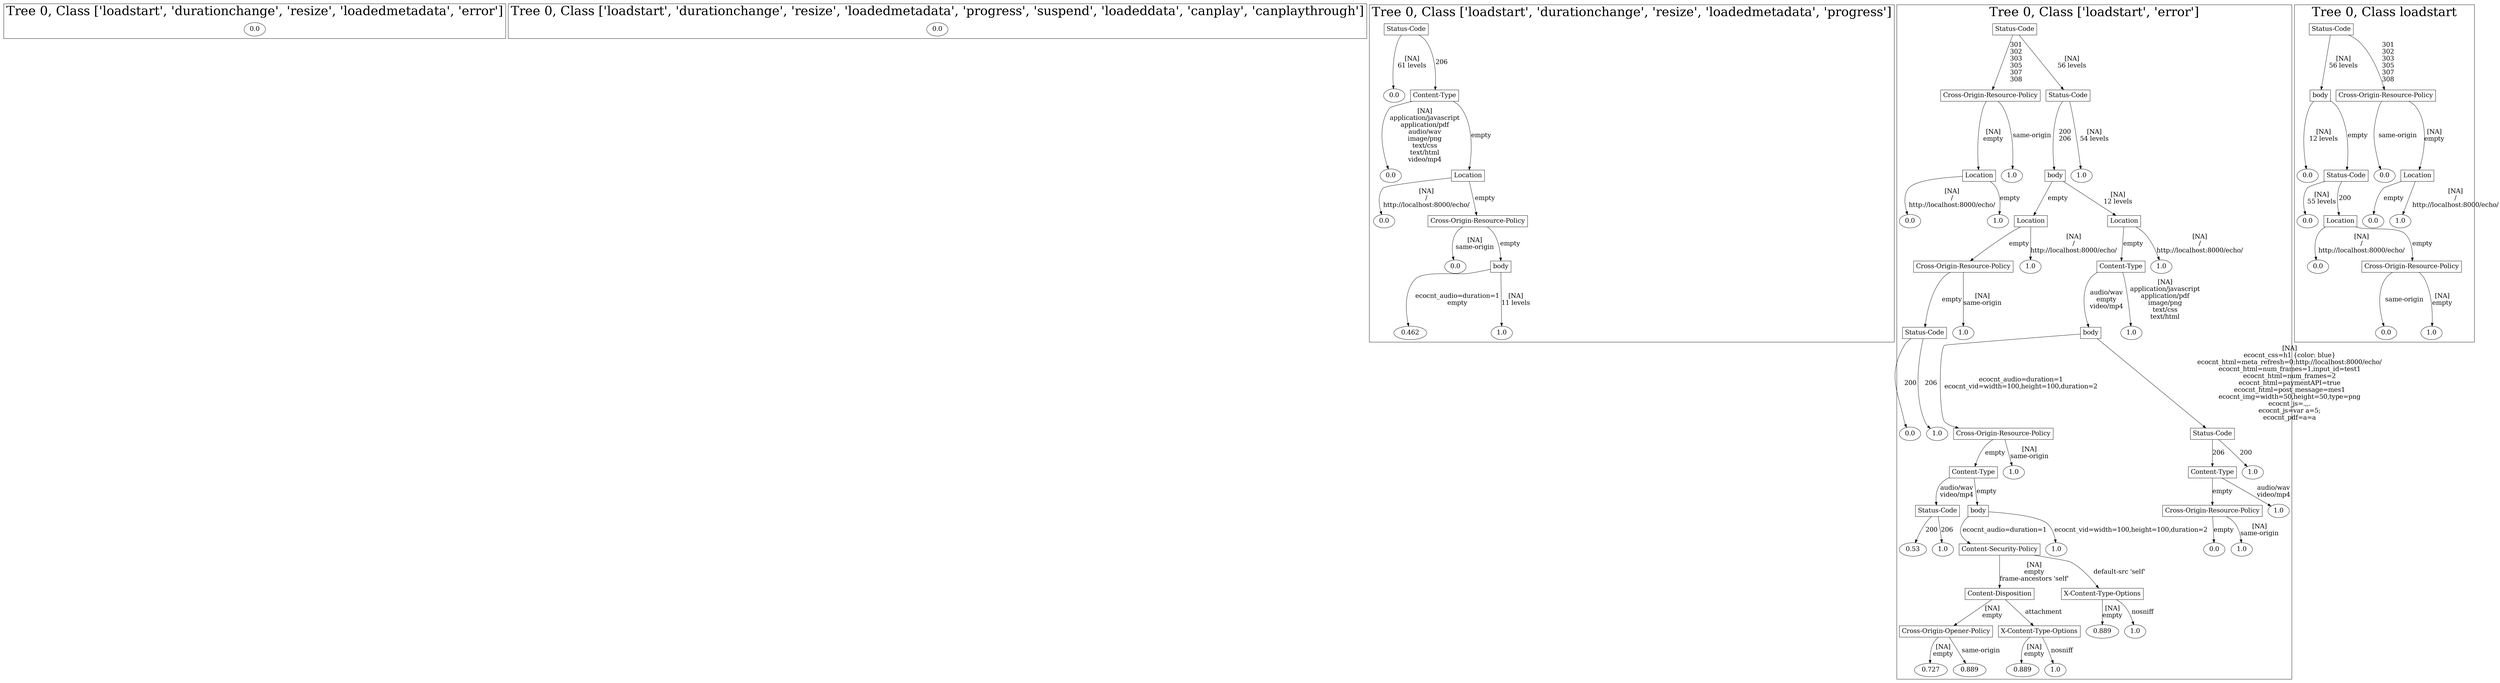 /*
Generated by:
    http://https://github.com/h2oai/h2o-3/tree/master/h2o-genmodel/src/main/java/hex/genmodel/tools/PrintMojo.java
*/

/*
On a mac:

$ brew install graphviz
$ dot -Tpng file.gv -o file.png
$ open file.png
*/

digraph G {

subgraph cluster_0 {
/* Nodes */

/* Level 0 */
{
"SG_0_Node_0" [fontsize=20, label="0.0"]
}

/* Edges */

fontsize=40
label="Tree 0, Class ['loadstart', 'durationchange', 'resize', 'loadedmetadata', 'error']"
}

subgraph cluster_1 {
/* Nodes */

/* Level 0 */
{
"SG_1_Node_0" [fontsize=20, label="0.0"]
}

/* Edges */

fontsize=40
label="Tree 0, Class ['loadstart', 'durationchange', 'resize', 'loadedmetadata', 'progress', 'suspend', 'loadeddata', 'canplay', 'canplaythrough']"
}

subgraph cluster_2 {
/* Nodes */

/* Level 0 */
{
"SG_2_Node_0" [shape=box, fontsize=20, label="Status-Code"]
}

/* Level 1 */
{
"SG_2_Node_6" [fontsize=20, label="0.0"]
"SG_2_Node_1" [shape=box, fontsize=20, label="Content-Type"]
}

/* Level 2 */
{
"SG_2_Node_7" [fontsize=20, label="0.0"]
"SG_2_Node_2" [shape=box, fontsize=20, label="Location"]
}

/* Level 3 */
{
"SG_2_Node_8" [fontsize=20, label="0.0"]
"SG_2_Node_3" [shape=box, fontsize=20, label="Cross-Origin-Resource-Policy"]
}

/* Level 4 */
{
"SG_2_Node_9" [fontsize=20, label="0.0"]
"SG_2_Node_4" [shape=box, fontsize=20, label="body"]
}

/* Level 5 */
{
"SG_2_Node_10" [fontsize=20, label="0.462"]
"SG_2_Node_11" [fontsize=20, label="1.0"]
}

/* Edges */
"SG_2_Node_0" -> "SG_2_Node_6" [fontsize=20, label="[NA]
61 levels
"]
"SG_2_Node_0" -> "SG_2_Node_1" [fontsize=20, label="206
"]
"SG_2_Node_1" -> "SG_2_Node_7" [fontsize=20, label="[NA]
application/javascript
application/pdf
audio/wav
image/png
text/css
text/html
video/mp4
"]
"SG_2_Node_1" -> "SG_2_Node_2" [fontsize=20, label="empty
"]
"SG_2_Node_2" -> "SG_2_Node_8" [fontsize=20, label="[NA]
/
http://localhost:8000/echo/
"]
"SG_2_Node_2" -> "SG_2_Node_3" [fontsize=20, label="empty
"]
"SG_2_Node_3" -> "SG_2_Node_9" [fontsize=20, label="[NA]
same-origin
"]
"SG_2_Node_3" -> "SG_2_Node_4" [fontsize=20, label="empty
"]
"SG_2_Node_4" -> "SG_2_Node_10" [fontsize=20, label="ecocnt_audio=duration=1
empty
"]
"SG_2_Node_4" -> "SG_2_Node_11" [fontsize=20, label="[NA]
11 levels
"]

fontsize=40
label="Tree 0, Class ['loadstart', 'durationchange', 'resize', 'loadedmetadata', 'progress']"
}

subgraph cluster_3 {
/* Nodes */

/* Level 0 */
{
"SG_3_Node_0" [shape=box, fontsize=20, label="Status-Code"]
}

/* Level 1 */
{
"SG_3_Node_1" [shape=box, fontsize=20, label="Cross-Origin-Resource-Policy"]
"SG_3_Node_2" [shape=box, fontsize=20, label="Status-Code"]
}

/* Level 2 */
{
"SG_3_Node_3" [shape=box, fontsize=20, label="Location"]
"SG_3_Node_28" [fontsize=20, label="1.0"]
"SG_3_Node_4" [shape=box, fontsize=20, label="body"]
"SG_3_Node_29" [fontsize=20, label="1.0"]
}

/* Level 3 */
{
"SG_3_Node_30" [fontsize=20, label="0.0"]
"SG_3_Node_31" [fontsize=20, label="1.0"]
"SG_3_Node_5" [shape=box, fontsize=20, label="Location"]
"SG_3_Node_6" [shape=box, fontsize=20, label="Location"]
}

/* Level 4 */
{
"SG_3_Node_7" [shape=box, fontsize=20, label="Cross-Origin-Resource-Policy"]
"SG_3_Node_32" [fontsize=20, label="1.0"]
"SG_3_Node_8" [shape=box, fontsize=20, label="Content-Type"]
"SG_3_Node_33" [fontsize=20, label="1.0"]
}

/* Level 5 */
{
"SG_3_Node_9" [shape=box, fontsize=20, label="Status-Code"]
"SG_3_Node_34" [fontsize=20, label="1.0"]
"SG_3_Node_10" [shape=box, fontsize=20, label="body"]
"SG_3_Node_35" [fontsize=20, label="1.0"]
}

/* Level 6 */
{
"SG_3_Node_36" [fontsize=20, label="0.0"]
"SG_3_Node_37" [fontsize=20, label="1.0"]
"SG_3_Node_11" [shape=box, fontsize=20, label="Cross-Origin-Resource-Policy"]
"SG_3_Node_12" [shape=box, fontsize=20, label="Status-Code"]
}

/* Level 7 */
{
"SG_3_Node_13" [shape=box, fontsize=20, label="Content-Type"]
"SG_3_Node_38" [fontsize=20, label="1.0"]
"SG_3_Node_14" [shape=box, fontsize=20, label="Content-Type"]
"SG_3_Node_39" [fontsize=20, label="1.0"]
}

/* Level 8 */
{
"SG_3_Node_15" [shape=box, fontsize=20, label="Status-Code"]
"SG_3_Node_16" [shape=box, fontsize=20, label="body"]
"SG_3_Node_17" [shape=box, fontsize=20, label="Cross-Origin-Resource-Policy"]
"SG_3_Node_40" [fontsize=20, label="1.0"]
}

/* Level 9 */
{
"SG_3_Node_41" [fontsize=20, label="0.53"]
"SG_3_Node_42" [fontsize=20, label="1.0"]
"SG_3_Node_19" [shape=box, fontsize=20, label="Content-Security-Policy"]
"SG_3_Node_43" [fontsize=20, label="1.0"]
"SG_3_Node_44" [fontsize=20, label="0.0"]
"SG_3_Node_45" [fontsize=20, label="1.0"]
}

/* Level 10 */
{
"SG_3_Node_20" [shape=box, fontsize=20, label="Content-Disposition"]
"SG_3_Node_21" [shape=box, fontsize=20, label="X-Content-Type-Options"]
}

/* Level 11 */
{
"SG_3_Node_22" [shape=box, fontsize=20, label="Cross-Origin-Opener-Policy"]
"SG_3_Node_23" [shape=box, fontsize=20, label="X-Content-Type-Options"]
"SG_3_Node_46" [fontsize=20, label="0.889"]
"SG_3_Node_47" [fontsize=20, label="1.0"]
}

/* Level 12 */
{
"SG_3_Node_48" [fontsize=20, label="0.727"]
"SG_3_Node_49" [fontsize=20, label="0.889"]
"SG_3_Node_50" [fontsize=20, label="0.889"]
"SG_3_Node_51" [fontsize=20, label="1.0"]
}

/* Edges */
"SG_3_Node_0" -> "SG_3_Node_1" [fontsize=20, label="301
302
303
305
307
308
"]
"SG_3_Node_0" -> "SG_3_Node_2" [fontsize=20, label="[NA]
56 levels
"]
"SG_3_Node_2" -> "SG_3_Node_4" [fontsize=20, label="200
206
"]
"SG_3_Node_2" -> "SG_3_Node_29" [fontsize=20, label="[NA]
54 levels
"]
"SG_3_Node_4" -> "SG_3_Node_5" [fontsize=20, label="empty
"]
"SG_3_Node_4" -> "SG_3_Node_6" [fontsize=20, label="[NA]
12 levels
"]
"SG_3_Node_6" -> "SG_3_Node_8" [fontsize=20, label="empty
"]
"SG_3_Node_6" -> "SG_3_Node_33" [fontsize=20, label="[NA]
/
http://localhost:8000/echo/
"]
"SG_3_Node_8" -> "SG_3_Node_10" [fontsize=20, label="audio/wav
empty
video/mp4
"]
"SG_3_Node_8" -> "SG_3_Node_35" [fontsize=20, label="[NA]
application/javascript
application/pdf
image/png
text/css
text/html
"]
"SG_3_Node_10" -> "SG_3_Node_11" [fontsize=20, label="ecocnt_audio=duration=1
ecocnt_vid=width=100,height=100,duration=2
"]
"SG_3_Node_10" -> "SG_3_Node_12" [fontsize=20, label="[NA]
ecocnt_css=h1 {color: blue}
ecocnt_html=meta_refresh=0;http://localhost:8000/echo/
ecocnt_html=num_frames=1,input_id=test1
ecocnt_html=num_frames=2
ecocnt_html=paymentAPI=true
ecocnt_html=post_message=mes1
ecocnt_img=width=50,height=50,type=png
ecocnt_js=.,,.
ecocnt_js=var a=5;
ecocnt_pdf=a=a
"]
"SG_3_Node_12" -> "SG_3_Node_14" [fontsize=20, label="206
"]
"SG_3_Node_12" -> "SG_3_Node_39" [fontsize=20, label="200
"]
"SG_3_Node_14" -> "SG_3_Node_17" [fontsize=20, label="empty
"]
"SG_3_Node_14" -> "SG_3_Node_40" [fontsize=20, label="audio/wav
video/mp4
"]
"SG_3_Node_17" -> "SG_3_Node_44" [fontsize=20, label="empty
"]
"SG_3_Node_17" -> "SG_3_Node_45" [fontsize=20, label="[NA]
same-origin
"]
"SG_3_Node_11" -> "SG_3_Node_13" [fontsize=20, label="empty
"]
"SG_3_Node_11" -> "SG_3_Node_38" [fontsize=20, label="[NA]
same-origin
"]
"SG_3_Node_13" -> "SG_3_Node_15" [fontsize=20, label="audio/wav
video/mp4
"]
"SG_3_Node_13" -> "SG_3_Node_16" [fontsize=20, label="empty
"]
"SG_3_Node_16" -> "SG_3_Node_19" [fontsize=20, label="ecocnt_audio=duration=1
"]
"SG_3_Node_16" -> "SG_3_Node_43" [fontsize=20, label="ecocnt_vid=width=100,height=100,duration=2
"]
"SG_3_Node_19" -> "SG_3_Node_20" [fontsize=20, label="[NA]
empty
frame-ancestors 'self'
"]
"SG_3_Node_19" -> "SG_3_Node_21" [fontsize=20, label="default-src 'self'
"]
"SG_3_Node_21" -> "SG_3_Node_46" [fontsize=20, label="[NA]
empty
"]
"SG_3_Node_21" -> "SG_3_Node_47" [fontsize=20, label="nosniff
"]
"SG_3_Node_20" -> "SG_3_Node_22" [fontsize=20, label="[NA]
empty
"]
"SG_3_Node_20" -> "SG_3_Node_23" [fontsize=20, label="attachment
"]
"SG_3_Node_23" -> "SG_3_Node_50" [fontsize=20, label="[NA]
empty
"]
"SG_3_Node_23" -> "SG_3_Node_51" [fontsize=20, label="nosniff
"]
"SG_3_Node_22" -> "SG_3_Node_48" [fontsize=20, label="[NA]
empty
"]
"SG_3_Node_22" -> "SG_3_Node_49" [fontsize=20, label="same-origin
"]
"SG_3_Node_15" -> "SG_3_Node_41" [fontsize=20, label="200
"]
"SG_3_Node_15" -> "SG_3_Node_42" [fontsize=20, label="206
"]
"SG_3_Node_5" -> "SG_3_Node_7" [fontsize=20, label="empty
"]
"SG_3_Node_5" -> "SG_3_Node_32" [fontsize=20, label="[NA]
/
http://localhost:8000/echo/
"]
"SG_3_Node_7" -> "SG_3_Node_9" [fontsize=20, label="empty
"]
"SG_3_Node_7" -> "SG_3_Node_34" [fontsize=20, label="[NA]
same-origin
"]
"SG_3_Node_9" -> "SG_3_Node_36" [fontsize=20, label="200
"]
"SG_3_Node_9" -> "SG_3_Node_37" [fontsize=20, label="206
"]
"SG_3_Node_1" -> "SG_3_Node_3" [fontsize=20, label="[NA]
empty
"]
"SG_3_Node_1" -> "SG_3_Node_28" [fontsize=20, label="same-origin
"]
"SG_3_Node_3" -> "SG_3_Node_30" [fontsize=20, label="[NA]
/
http://localhost:8000/echo/
"]
"SG_3_Node_3" -> "SG_3_Node_31" [fontsize=20, label="empty
"]

fontsize=40
label="Tree 0, Class ['loadstart', 'error']"
}

subgraph cluster_4 {
/* Nodes */

/* Level 0 */
{
"SG_4_Node_0" [shape=box, fontsize=20, label="Status-Code"]
}

/* Level 1 */
{
"SG_4_Node_1" [shape=box, fontsize=20, label="body"]
"SG_4_Node_2" [shape=box, fontsize=20, label="Cross-Origin-Resource-Policy"]
}

/* Level 2 */
{
"SG_4_Node_7" [fontsize=20, label="0.0"]
"SG_4_Node_3" [shape=box, fontsize=20, label="Status-Code"]
"SG_4_Node_8" [fontsize=20, label="0.0"]
"SG_4_Node_4" [shape=box, fontsize=20, label="Location"]
}

/* Level 3 */
{
"SG_4_Node_9" [fontsize=20, label="0.0"]
"SG_4_Node_5" [shape=box, fontsize=20, label="Location"]
"SG_4_Node_10" [fontsize=20, label="0.0"]
"SG_4_Node_11" [fontsize=20, label="1.0"]
}

/* Level 4 */
{
"SG_4_Node_12" [fontsize=20, label="0.0"]
"SG_4_Node_6" [shape=box, fontsize=20, label="Cross-Origin-Resource-Policy"]
}

/* Level 5 */
{
"SG_4_Node_13" [fontsize=20, label="0.0"]
"SG_4_Node_14" [fontsize=20, label="1.0"]
}

/* Edges */
"SG_4_Node_0" -> "SG_4_Node_1" [fontsize=20, label="[NA]
56 levels
"]
"SG_4_Node_0" -> "SG_4_Node_2" [fontsize=20, label="301
302
303
305
307
308
"]
"SG_4_Node_2" -> "SG_4_Node_8" [fontsize=20, label="same-origin
"]
"SG_4_Node_2" -> "SG_4_Node_4" [fontsize=20, label="[NA]
empty
"]
"SG_4_Node_4" -> "SG_4_Node_10" [fontsize=20, label="empty
"]
"SG_4_Node_4" -> "SG_4_Node_11" [fontsize=20, label="[NA]
/
http://localhost:8000/echo/
"]
"SG_4_Node_1" -> "SG_4_Node_7" [fontsize=20, label="[NA]
12 levels
"]
"SG_4_Node_1" -> "SG_4_Node_3" [fontsize=20, label="empty
"]
"SG_4_Node_3" -> "SG_4_Node_9" [fontsize=20, label="[NA]
55 levels
"]
"SG_4_Node_3" -> "SG_4_Node_5" [fontsize=20, label="200
"]
"SG_4_Node_5" -> "SG_4_Node_12" [fontsize=20, label="[NA]
/
http://localhost:8000/echo/
"]
"SG_4_Node_5" -> "SG_4_Node_6" [fontsize=20, label="empty
"]
"SG_4_Node_6" -> "SG_4_Node_13" [fontsize=20, label="same-origin
"]
"SG_4_Node_6" -> "SG_4_Node_14" [fontsize=20, label="[NA]
empty
"]

fontsize=40
label="Tree 0, Class loadstart"
}

}

